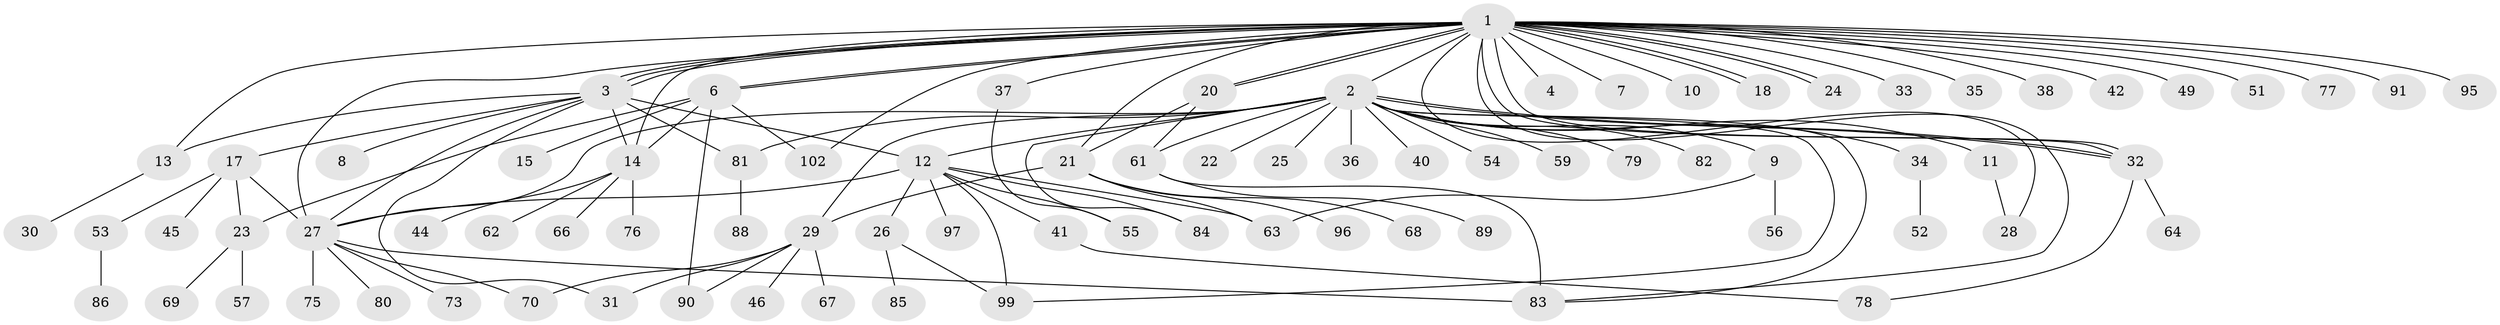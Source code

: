 // original degree distribution, {36: 0.00980392156862745, 22: 0.00980392156862745, 11: 0.00980392156862745, 1: 0.49019607843137253, 2: 0.2549019607843137, 7: 0.00980392156862745, 4: 0.058823529411764705, 6: 0.0392156862745098, 3: 0.06862745098039216, 8: 0.00980392156862745, 5: 0.029411764705882353, 10: 0.00980392156862745}
// Generated by graph-tools (version 1.1) at 2025/41/03/06/25 10:41:47]
// undirected, 81 vertices, 117 edges
graph export_dot {
graph [start="1"]
  node [color=gray90,style=filled];
  1 [super="+74"];
  2 [super="+5"];
  3 [super="+50"];
  4;
  6 [super="+60"];
  7;
  8;
  9 [super="+101"];
  10;
  11;
  12 [super="+19"];
  13 [super="+16"];
  14 [super="+98"];
  15;
  17 [super="+39"];
  18 [super="+87"];
  20;
  21 [super="+58"];
  22;
  23;
  24;
  25;
  26 [super="+100"];
  27 [super="+94"];
  28;
  29 [super="+48"];
  30;
  31;
  32;
  33;
  34 [super="+43"];
  35;
  36 [super="+47"];
  37;
  38;
  40;
  41;
  42;
  44;
  45;
  46;
  49;
  51;
  52;
  53;
  54;
  55 [super="+71"];
  56;
  57;
  59;
  61 [super="+65"];
  62;
  63 [super="+72"];
  64;
  66;
  67;
  68;
  69;
  70;
  73;
  75;
  76;
  77;
  78;
  79;
  80;
  81;
  82;
  83 [super="+93"];
  84;
  85;
  86;
  88;
  89 [super="+92"];
  90;
  91;
  95;
  96;
  97;
  99;
  102;
  1 -- 2;
  1 -- 3;
  1 -- 3;
  1 -- 3;
  1 -- 4;
  1 -- 6;
  1 -- 6;
  1 -- 7;
  1 -- 10;
  1 -- 13;
  1 -- 14;
  1 -- 18;
  1 -- 18;
  1 -- 20;
  1 -- 20;
  1 -- 21 [weight=2];
  1 -- 24;
  1 -- 24;
  1 -- 27;
  1 -- 28;
  1 -- 32;
  1 -- 32;
  1 -- 33;
  1 -- 35;
  1 -- 37;
  1 -- 38;
  1 -- 42;
  1 -- 49;
  1 -- 51;
  1 -- 77;
  1 -- 91;
  1 -- 95;
  1 -- 102;
  1 -- 83;
  2 -- 9;
  2 -- 11;
  2 -- 22;
  2 -- 27;
  2 -- 29;
  2 -- 32;
  2 -- 32;
  2 -- 34;
  2 -- 36;
  2 -- 40;
  2 -- 54;
  2 -- 59;
  2 -- 61;
  2 -- 79;
  2 -- 81;
  2 -- 82;
  2 -- 84;
  2 -- 99;
  2 -- 12;
  2 -- 25;
  2 -- 83;
  3 -- 8;
  3 -- 12;
  3 -- 14;
  3 -- 17;
  3 -- 31;
  3 -- 27;
  3 -- 13;
  3 -- 81;
  6 -- 14;
  6 -- 15;
  6 -- 23;
  6 -- 102;
  6 -- 90;
  9 -- 56;
  9 -- 63;
  11 -- 28;
  12 -- 27;
  12 -- 41;
  12 -- 97;
  12 -- 99;
  12 -- 84;
  12 -- 26;
  12 -- 55;
  12 -- 63;
  13 -- 30;
  14 -- 44;
  14 -- 62;
  14 -- 66;
  14 -- 76;
  17 -- 27;
  17 -- 45;
  17 -- 53;
  17 -- 23;
  20 -- 21;
  20 -- 61;
  21 -- 68;
  21 -- 96;
  21 -- 29;
  21 -- 63;
  23 -- 57;
  23 -- 69;
  26 -- 85;
  26 -- 99;
  27 -- 70;
  27 -- 73;
  27 -- 75;
  27 -- 80;
  27 -- 83;
  29 -- 46;
  29 -- 90;
  29 -- 67;
  29 -- 70;
  29 -- 31;
  32 -- 64;
  32 -- 78;
  34 -- 52;
  37 -- 55;
  41 -- 78;
  53 -- 86;
  61 -- 89;
  61 -- 83 [weight=2];
  81 -- 88;
}
